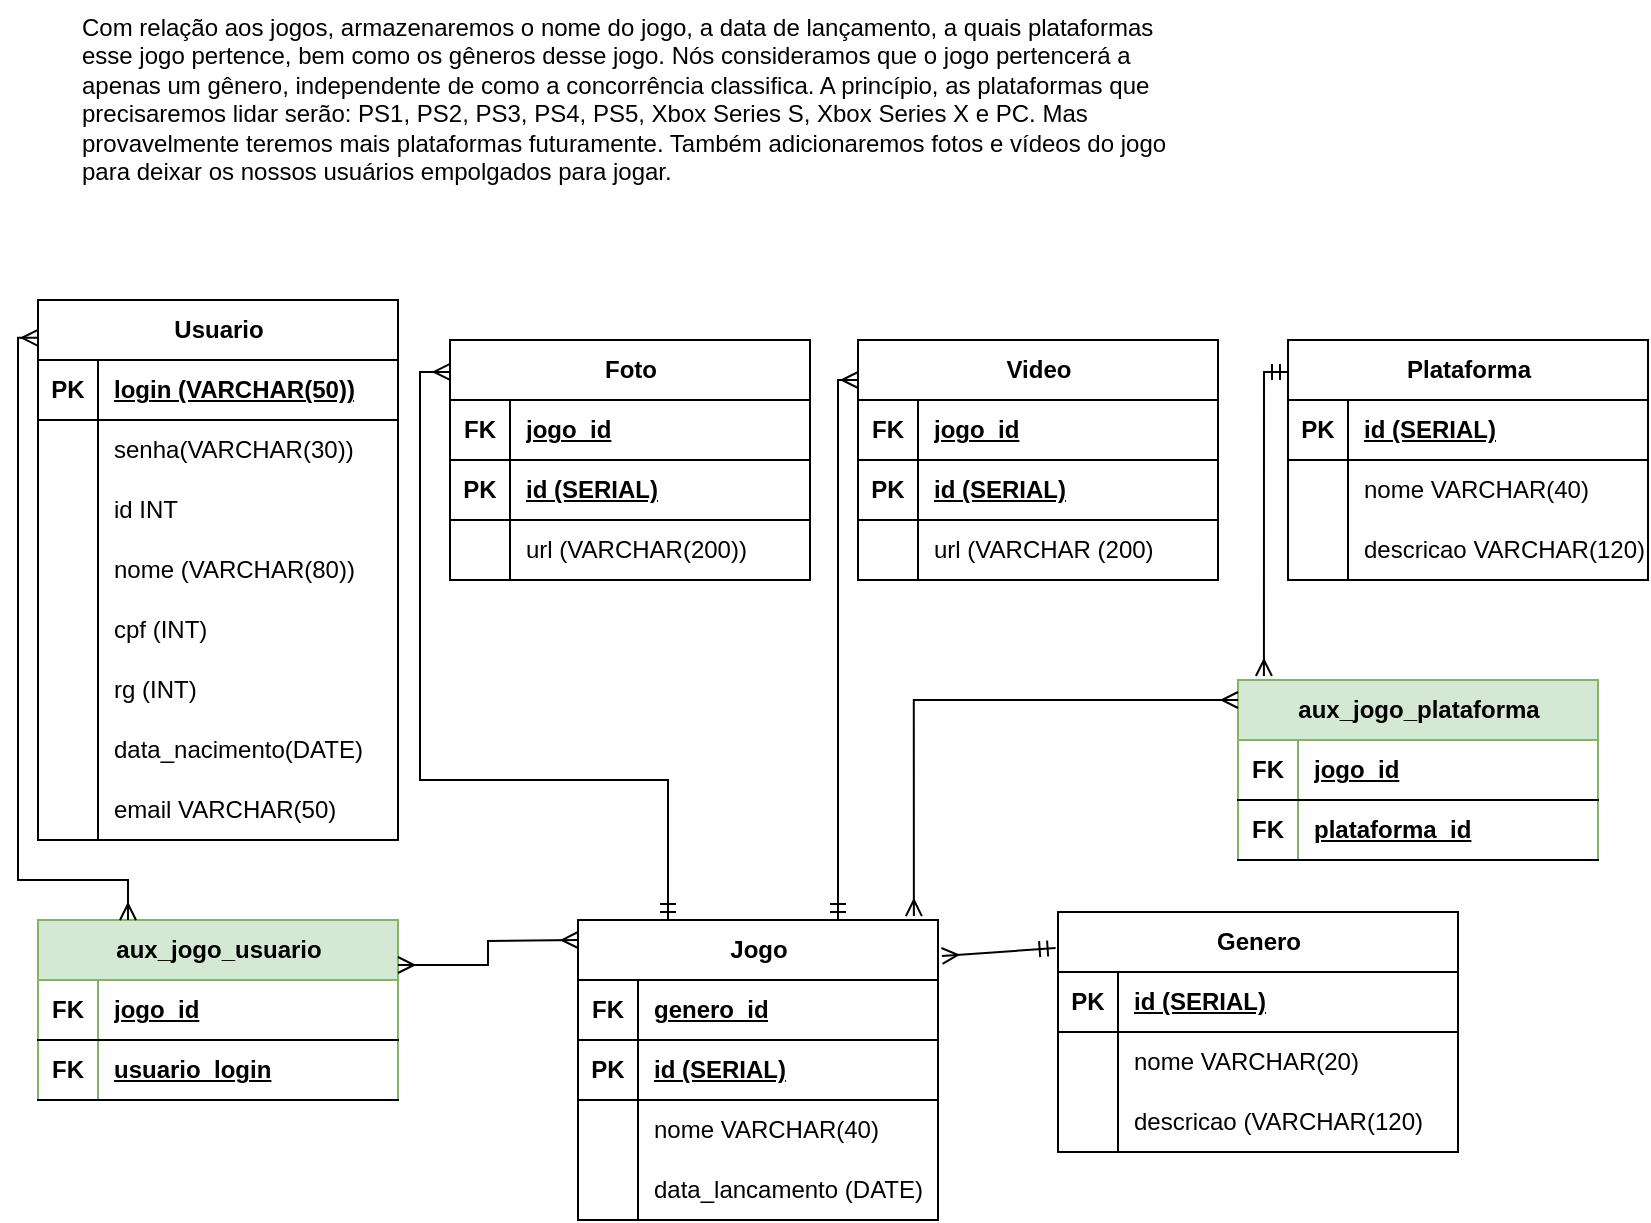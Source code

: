 <mxfile version="21.3.7" type="github">
  <diagram name="Página-1" id="5CUUD3opjcCO9jv2PS6_">
    <mxGraphModel dx="880" dy="492" grid="1" gridSize="10" guides="1" tooltips="1" connect="1" arrows="1" fold="1" page="1" pageScale="1" pageWidth="827" pageHeight="1169" math="0" shadow="0">
      <root>
        <mxCell id="0" />
        <mxCell id="1" parent="0" />
        <mxCell id="QTWqeJgQUA_3JUvdfC61-2" value="Usuario" style="shape=table;startSize=30;container=1;collapsible=1;childLayout=tableLayout;fixedRows=1;rowLines=0;fontStyle=1;align=center;resizeLast=1;html=1;strokeColor=default;fontFamily=Helvetica;fontSize=12;fontColor=default;fillColor=default;movable=1;resizable=1;rotatable=1;deletable=1;editable=1;locked=0;connectable=1;" vertex="1" parent="1">
          <mxGeometry x="20" y="150" width="180" height="270" as="geometry" />
        </mxCell>
        <mxCell id="QTWqeJgQUA_3JUvdfC61-3" value="" style="shape=tableRow;horizontal=0;startSize=0;swimlaneHead=0;swimlaneBody=0;fillColor=none;collapsible=0;dropTarget=0;points=[[0,0.5],[1,0.5]];portConstraint=eastwest;top=0;left=0;right=0;bottom=1;strokeColor=default;fontFamily=Helvetica;fontSize=12;fontColor=default;html=1;movable=1;resizable=1;rotatable=1;deletable=1;editable=1;locked=0;connectable=1;" vertex="1" parent="QTWqeJgQUA_3JUvdfC61-2">
          <mxGeometry y="30" width="180" height="30" as="geometry" />
        </mxCell>
        <mxCell id="QTWqeJgQUA_3JUvdfC61-4" value="PK" style="shape=partialRectangle;connectable=1;fillColor=none;top=0;left=0;bottom=0;right=0;fontStyle=1;overflow=hidden;whiteSpace=wrap;html=1;strokeColor=default;fontFamily=Helvetica;fontSize=12;fontColor=default;startSize=30;movable=1;resizable=1;rotatable=1;deletable=1;editable=1;locked=0;" vertex="1" parent="QTWqeJgQUA_3JUvdfC61-3">
          <mxGeometry width="30" height="30" as="geometry">
            <mxRectangle width="30" height="30" as="alternateBounds" />
          </mxGeometry>
        </mxCell>
        <mxCell id="QTWqeJgQUA_3JUvdfC61-5" value="login (VARCHAR(50))" style="shape=partialRectangle;connectable=1;fillColor=none;top=0;left=0;bottom=0;right=0;align=left;spacingLeft=6;fontStyle=5;overflow=hidden;whiteSpace=wrap;html=1;strokeColor=default;fontFamily=Helvetica;fontSize=12;fontColor=default;startSize=30;movable=1;resizable=1;rotatable=1;deletable=1;editable=1;locked=0;" vertex="1" parent="QTWqeJgQUA_3JUvdfC61-3">
          <mxGeometry x="30" width="150" height="30" as="geometry">
            <mxRectangle width="150" height="30" as="alternateBounds" />
          </mxGeometry>
        </mxCell>
        <mxCell id="QTWqeJgQUA_3JUvdfC61-6" value="" style="shape=tableRow;horizontal=0;startSize=0;swimlaneHead=0;swimlaneBody=0;fillColor=none;collapsible=0;dropTarget=0;points=[[0,0.5],[1,0.5]];portConstraint=eastwest;top=0;left=0;right=0;bottom=0;strokeColor=default;fontFamily=Helvetica;fontSize=12;fontColor=default;html=1;movable=1;resizable=1;rotatable=1;deletable=1;editable=1;locked=0;connectable=1;" vertex="1" parent="QTWqeJgQUA_3JUvdfC61-2">
          <mxGeometry y="60" width="180" height="30" as="geometry" />
        </mxCell>
        <mxCell id="QTWqeJgQUA_3JUvdfC61-7" value="" style="shape=partialRectangle;connectable=1;fillColor=none;top=0;left=0;bottom=0;right=0;editable=1;overflow=hidden;whiteSpace=wrap;html=1;strokeColor=default;fontFamily=Helvetica;fontSize=12;fontColor=default;startSize=30;movable=1;resizable=1;rotatable=1;deletable=1;locked=0;" vertex="1" parent="QTWqeJgQUA_3JUvdfC61-6">
          <mxGeometry width="30" height="30" as="geometry">
            <mxRectangle width="30" height="30" as="alternateBounds" />
          </mxGeometry>
        </mxCell>
        <mxCell id="QTWqeJgQUA_3JUvdfC61-8" value="senha(VARCHAR(30))" style="shape=partialRectangle;connectable=1;fillColor=none;top=0;left=0;bottom=0;right=0;align=left;spacingLeft=6;overflow=hidden;whiteSpace=wrap;html=1;strokeColor=default;fontFamily=Helvetica;fontSize=12;fontColor=default;startSize=30;movable=1;resizable=1;rotatable=1;deletable=1;editable=1;locked=0;" vertex="1" parent="QTWqeJgQUA_3JUvdfC61-6">
          <mxGeometry x="30" width="150" height="30" as="geometry">
            <mxRectangle width="150" height="30" as="alternateBounds" />
          </mxGeometry>
        </mxCell>
        <mxCell id="QTWqeJgQUA_3JUvdfC61-125" style="shape=tableRow;horizontal=0;startSize=0;swimlaneHead=0;swimlaneBody=0;fillColor=none;collapsible=0;dropTarget=0;points=[[0,0.5],[1,0.5]];portConstraint=eastwest;top=0;left=0;right=0;bottom=0;strokeColor=default;fontFamily=Helvetica;fontSize=12;fontColor=default;html=1;movable=1;resizable=1;rotatable=1;deletable=1;editable=1;locked=0;connectable=1;" vertex="1" parent="QTWqeJgQUA_3JUvdfC61-2">
          <mxGeometry y="90" width="180" height="30" as="geometry" />
        </mxCell>
        <mxCell id="QTWqeJgQUA_3JUvdfC61-126" style="shape=partialRectangle;connectable=1;fillColor=none;top=0;left=0;bottom=0;right=0;editable=1;overflow=hidden;whiteSpace=wrap;html=1;strokeColor=default;fontFamily=Helvetica;fontSize=12;fontColor=default;startSize=30;movable=1;resizable=1;rotatable=1;deletable=1;locked=0;" vertex="1" parent="QTWqeJgQUA_3JUvdfC61-125">
          <mxGeometry width="30" height="30" as="geometry">
            <mxRectangle width="30" height="30" as="alternateBounds" />
          </mxGeometry>
        </mxCell>
        <mxCell id="QTWqeJgQUA_3JUvdfC61-127" value="id INT" style="shape=partialRectangle;connectable=1;fillColor=none;top=0;left=0;bottom=0;right=0;align=left;spacingLeft=6;overflow=hidden;whiteSpace=wrap;html=1;strokeColor=default;fontFamily=Helvetica;fontSize=12;fontColor=default;startSize=30;movable=1;resizable=1;rotatable=1;deletable=1;editable=1;locked=0;" vertex="1" parent="QTWqeJgQUA_3JUvdfC61-125">
          <mxGeometry x="30" width="150" height="30" as="geometry">
            <mxRectangle width="150" height="30" as="alternateBounds" />
          </mxGeometry>
        </mxCell>
        <mxCell id="QTWqeJgQUA_3JUvdfC61-9" value="" style="shape=tableRow;horizontal=0;startSize=0;swimlaneHead=0;swimlaneBody=0;fillColor=none;collapsible=0;dropTarget=0;points=[[0,0.5],[1,0.5]];portConstraint=eastwest;top=0;left=0;right=0;bottom=0;strokeColor=default;fontFamily=Helvetica;fontSize=12;fontColor=default;html=1;movable=1;resizable=1;rotatable=1;deletable=1;editable=1;locked=0;connectable=1;" vertex="1" parent="QTWqeJgQUA_3JUvdfC61-2">
          <mxGeometry y="120" width="180" height="30" as="geometry" />
        </mxCell>
        <mxCell id="QTWqeJgQUA_3JUvdfC61-10" value="" style="shape=partialRectangle;connectable=1;fillColor=none;top=0;left=0;bottom=0;right=0;editable=1;overflow=hidden;whiteSpace=wrap;html=1;strokeColor=default;fontFamily=Helvetica;fontSize=12;fontColor=default;startSize=30;movable=1;resizable=1;rotatable=1;deletable=1;locked=0;" vertex="1" parent="QTWqeJgQUA_3JUvdfC61-9">
          <mxGeometry width="30" height="30" as="geometry">
            <mxRectangle width="30" height="30" as="alternateBounds" />
          </mxGeometry>
        </mxCell>
        <mxCell id="QTWqeJgQUA_3JUvdfC61-11" value="nome (VARCHAR(80))" style="shape=partialRectangle;connectable=1;fillColor=none;top=0;left=0;bottom=0;right=0;align=left;spacingLeft=6;overflow=hidden;whiteSpace=wrap;html=1;strokeColor=default;fontFamily=Helvetica;fontSize=12;fontColor=default;startSize=30;movable=1;resizable=1;rotatable=1;deletable=1;editable=1;locked=0;" vertex="1" parent="QTWqeJgQUA_3JUvdfC61-9">
          <mxGeometry x="30" width="150" height="30" as="geometry">
            <mxRectangle width="150" height="30" as="alternateBounds" />
          </mxGeometry>
        </mxCell>
        <mxCell id="QTWqeJgQUA_3JUvdfC61-12" value="" style="shape=tableRow;horizontal=0;startSize=0;swimlaneHead=0;swimlaneBody=0;fillColor=none;collapsible=0;dropTarget=0;points=[[0,0.5],[1,0.5]];portConstraint=eastwest;top=0;left=0;right=0;bottom=0;strokeColor=default;fontFamily=Helvetica;fontSize=12;fontColor=default;html=1;movable=1;resizable=1;rotatable=1;deletable=1;editable=1;locked=0;connectable=1;" vertex="1" parent="QTWqeJgQUA_3JUvdfC61-2">
          <mxGeometry y="150" width="180" height="30" as="geometry" />
        </mxCell>
        <mxCell id="QTWqeJgQUA_3JUvdfC61-13" value="" style="shape=partialRectangle;connectable=1;fillColor=none;top=0;left=0;bottom=0;right=0;editable=1;overflow=hidden;whiteSpace=wrap;html=1;strokeColor=default;fontFamily=Helvetica;fontSize=12;fontColor=default;startSize=30;movable=1;resizable=1;rotatable=1;deletable=1;locked=0;" vertex="1" parent="QTWqeJgQUA_3JUvdfC61-12">
          <mxGeometry width="30" height="30" as="geometry">
            <mxRectangle width="30" height="30" as="alternateBounds" />
          </mxGeometry>
        </mxCell>
        <mxCell id="QTWqeJgQUA_3JUvdfC61-14" value="cpf (INT)" style="shape=partialRectangle;connectable=1;fillColor=none;top=0;left=0;bottom=0;right=0;align=left;spacingLeft=6;overflow=hidden;whiteSpace=wrap;html=1;strokeColor=default;fontFamily=Helvetica;fontSize=12;fontColor=default;startSize=30;movable=1;resizable=1;rotatable=1;deletable=1;editable=1;locked=0;" vertex="1" parent="QTWqeJgQUA_3JUvdfC61-12">
          <mxGeometry x="30" width="150" height="30" as="geometry">
            <mxRectangle width="150" height="30" as="alternateBounds" />
          </mxGeometry>
        </mxCell>
        <mxCell id="QTWqeJgQUA_3JUvdfC61-15" style="shape=tableRow;horizontal=0;startSize=0;swimlaneHead=0;swimlaneBody=0;fillColor=none;collapsible=0;dropTarget=0;points=[[0,0.5],[1,0.5]];portConstraint=eastwest;top=0;left=0;right=0;bottom=0;strokeColor=default;fontFamily=Helvetica;fontSize=12;fontColor=default;html=1;movable=1;resizable=1;rotatable=1;deletable=1;editable=1;locked=0;connectable=1;" vertex="1" parent="QTWqeJgQUA_3JUvdfC61-2">
          <mxGeometry y="180" width="180" height="30" as="geometry" />
        </mxCell>
        <mxCell id="QTWqeJgQUA_3JUvdfC61-16" style="shape=partialRectangle;connectable=1;fillColor=none;top=0;left=0;bottom=0;right=0;editable=1;overflow=hidden;whiteSpace=wrap;html=1;strokeColor=default;fontFamily=Helvetica;fontSize=12;fontColor=default;startSize=30;movable=1;resizable=1;rotatable=1;deletable=1;locked=0;" vertex="1" parent="QTWqeJgQUA_3JUvdfC61-15">
          <mxGeometry width="30" height="30" as="geometry">
            <mxRectangle width="30" height="30" as="alternateBounds" />
          </mxGeometry>
        </mxCell>
        <mxCell id="QTWqeJgQUA_3JUvdfC61-17" value="rg (INT)" style="shape=partialRectangle;connectable=1;fillColor=none;top=0;left=0;bottom=0;right=0;align=left;spacingLeft=6;overflow=hidden;whiteSpace=wrap;html=1;strokeColor=default;fontFamily=Helvetica;fontSize=12;fontColor=default;startSize=30;movable=1;resizable=1;rotatable=1;deletable=1;editable=1;locked=0;" vertex="1" parent="QTWqeJgQUA_3JUvdfC61-15">
          <mxGeometry x="30" width="150" height="30" as="geometry">
            <mxRectangle width="150" height="30" as="alternateBounds" />
          </mxGeometry>
        </mxCell>
        <mxCell id="QTWqeJgQUA_3JUvdfC61-19" style="shape=tableRow;horizontal=0;startSize=0;swimlaneHead=0;swimlaneBody=0;fillColor=none;collapsible=0;dropTarget=0;points=[[0,0.5],[1,0.5]];portConstraint=eastwest;top=0;left=0;right=0;bottom=0;strokeColor=default;fontFamily=Helvetica;fontSize=12;fontColor=default;html=1;movable=1;resizable=1;rotatable=1;deletable=1;editable=1;locked=0;connectable=1;" vertex="1" parent="QTWqeJgQUA_3JUvdfC61-2">
          <mxGeometry y="210" width="180" height="30" as="geometry" />
        </mxCell>
        <mxCell id="QTWqeJgQUA_3JUvdfC61-20" style="shape=partialRectangle;connectable=1;fillColor=none;top=0;left=0;bottom=0;right=0;editable=1;overflow=hidden;whiteSpace=wrap;html=1;strokeColor=default;fontFamily=Helvetica;fontSize=12;fontColor=default;startSize=30;movable=1;resizable=1;rotatable=1;deletable=1;locked=0;" vertex="1" parent="QTWqeJgQUA_3JUvdfC61-19">
          <mxGeometry width="30" height="30" as="geometry">
            <mxRectangle width="30" height="30" as="alternateBounds" />
          </mxGeometry>
        </mxCell>
        <mxCell id="QTWqeJgQUA_3JUvdfC61-21" value="data_nacimento(DATE)" style="shape=partialRectangle;connectable=1;fillColor=none;top=0;left=0;bottom=0;right=0;align=left;spacingLeft=6;overflow=hidden;whiteSpace=wrap;html=1;strokeColor=default;fontFamily=Helvetica;fontSize=12;fontColor=default;startSize=30;movable=1;resizable=1;rotatable=1;deletable=1;editable=1;locked=0;" vertex="1" parent="QTWqeJgQUA_3JUvdfC61-19">
          <mxGeometry x="30" width="150" height="30" as="geometry">
            <mxRectangle width="150" height="30" as="alternateBounds" />
          </mxGeometry>
        </mxCell>
        <mxCell id="QTWqeJgQUA_3JUvdfC61-128" style="shape=tableRow;horizontal=0;startSize=0;swimlaneHead=0;swimlaneBody=0;fillColor=none;collapsible=0;dropTarget=0;points=[[0,0.5],[1,0.5]];portConstraint=eastwest;top=0;left=0;right=0;bottom=0;strokeColor=default;fontFamily=Helvetica;fontSize=12;fontColor=default;html=1;movable=1;resizable=1;rotatable=1;deletable=1;editable=1;locked=0;connectable=1;" vertex="1" parent="QTWqeJgQUA_3JUvdfC61-2">
          <mxGeometry y="240" width="180" height="30" as="geometry" />
        </mxCell>
        <mxCell id="QTWqeJgQUA_3JUvdfC61-129" style="shape=partialRectangle;connectable=1;fillColor=none;top=0;left=0;bottom=0;right=0;editable=1;overflow=hidden;whiteSpace=wrap;html=1;strokeColor=default;fontFamily=Helvetica;fontSize=12;fontColor=default;startSize=30;movable=1;resizable=1;rotatable=1;deletable=1;locked=0;" vertex="1" parent="QTWqeJgQUA_3JUvdfC61-128">
          <mxGeometry width="30" height="30" as="geometry">
            <mxRectangle width="30" height="30" as="alternateBounds" />
          </mxGeometry>
        </mxCell>
        <mxCell id="QTWqeJgQUA_3JUvdfC61-130" value="email VARCHAR(50)" style="shape=partialRectangle;connectable=1;fillColor=none;top=0;left=0;bottom=0;right=0;align=left;spacingLeft=6;overflow=hidden;whiteSpace=wrap;html=1;strokeColor=default;fontFamily=Helvetica;fontSize=12;fontColor=default;startSize=30;movable=1;resizable=1;rotatable=1;deletable=1;editable=1;locked=0;" vertex="1" parent="QTWqeJgQUA_3JUvdfC61-128">
          <mxGeometry x="30" width="150" height="30" as="geometry">
            <mxRectangle width="150" height="30" as="alternateBounds" />
          </mxGeometry>
        </mxCell>
        <mxCell id="QTWqeJgQUA_3JUvdfC61-22" value="Com relação aos jogos, armazenaremos o nome do jogo, a data de lançamento, a quais plataformas esse jogo pertence, bem como os gêneros desse jogo. Nós consideramos que o jogo pertencerá a apenas um gênero, independente de como a concorrência classifica.&amp;#xa;&amp;#xa;A princípio, as plataformas que precisaremos lidar serão: PS1, PS2, PS3, PS4, PS5, Xbox Series S, Xbox Series X e PC. Mas provavelmente teremos mais plataformas futuramente.&amp;#xa;&amp;#xa;Também adicionaremos fotos e vídeos do jogo para deixar os nossos usuários empolgados para jogar." style="text;whiteSpace=wrap;html=1;" vertex="1" parent="1">
          <mxGeometry x="40" width="560" height="110" as="geometry" />
        </mxCell>
        <mxCell id="QTWqeJgQUA_3JUvdfC61-23" value="Jogo" style="shape=table;startSize=30;container=1;collapsible=1;childLayout=tableLayout;fixedRows=1;rowLines=0;fontStyle=1;align=center;resizeLast=1;html=1;strokeColor=default;fontFamily=Helvetica;fontSize=12;fontColor=default;fillColor=default;" vertex="1" parent="1">
          <mxGeometry x="290" y="460" width="180" height="150" as="geometry" />
        </mxCell>
        <mxCell id="QTWqeJgQUA_3JUvdfC61-101" style="shape=tableRow;horizontal=0;startSize=0;swimlaneHead=0;swimlaneBody=0;fillColor=none;collapsible=0;dropTarget=0;points=[[0,0.5],[1,0.5]];portConstraint=eastwest;top=0;left=0;right=0;bottom=1;strokeColor=default;fontFamily=Helvetica;fontSize=12;fontColor=default;html=1;" vertex="1" parent="QTWqeJgQUA_3JUvdfC61-23">
          <mxGeometry y="30" width="180" height="30" as="geometry" />
        </mxCell>
        <mxCell id="QTWqeJgQUA_3JUvdfC61-102" value="FK" style="shape=partialRectangle;connectable=0;fillColor=none;top=0;left=0;bottom=0;right=0;fontStyle=1;overflow=hidden;whiteSpace=wrap;html=1;strokeColor=default;fontFamily=Helvetica;fontSize=12;fontColor=default;startSize=30;" vertex="1" parent="QTWqeJgQUA_3JUvdfC61-101">
          <mxGeometry width="30" height="30" as="geometry">
            <mxRectangle width="30" height="30" as="alternateBounds" />
          </mxGeometry>
        </mxCell>
        <mxCell id="QTWqeJgQUA_3JUvdfC61-103" value="genero_id" style="shape=partialRectangle;connectable=0;fillColor=none;top=0;left=0;bottom=0;right=0;align=left;spacingLeft=6;fontStyle=5;overflow=hidden;whiteSpace=wrap;html=1;strokeColor=default;fontFamily=Helvetica;fontSize=12;fontColor=default;startSize=30;" vertex="1" parent="QTWqeJgQUA_3JUvdfC61-101">
          <mxGeometry x="30" width="150" height="30" as="geometry">
            <mxRectangle width="150" height="30" as="alternateBounds" />
          </mxGeometry>
        </mxCell>
        <mxCell id="QTWqeJgQUA_3JUvdfC61-24" value="" style="shape=tableRow;horizontal=0;startSize=0;swimlaneHead=0;swimlaneBody=0;fillColor=none;collapsible=0;dropTarget=0;points=[[0,0.5],[1,0.5]];portConstraint=eastwest;top=0;left=0;right=0;bottom=1;strokeColor=default;fontFamily=Helvetica;fontSize=12;fontColor=default;html=1;" vertex="1" parent="QTWqeJgQUA_3JUvdfC61-23">
          <mxGeometry y="60" width="180" height="30" as="geometry" />
        </mxCell>
        <mxCell id="QTWqeJgQUA_3JUvdfC61-25" value="PK" style="shape=partialRectangle;connectable=0;fillColor=none;top=0;left=0;bottom=0;right=0;fontStyle=1;overflow=hidden;whiteSpace=wrap;html=1;strokeColor=default;fontFamily=Helvetica;fontSize=12;fontColor=default;startSize=30;" vertex="1" parent="QTWqeJgQUA_3JUvdfC61-24">
          <mxGeometry width="30" height="30" as="geometry">
            <mxRectangle width="30" height="30" as="alternateBounds" />
          </mxGeometry>
        </mxCell>
        <mxCell id="QTWqeJgQUA_3JUvdfC61-26" value="id (SERIAL)" style="shape=partialRectangle;connectable=0;fillColor=none;top=0;left=0;bottom=0;right=0;align=left;spacingLeft=6;fontStyle=5;overflow=hidden;whiteSpace=wrap;html=1;strokeColor=default;fontFamily=Helvetica;fontSize=12;fontColor=default;startSize=30;" vertex="1" parent="QTWqeJgQUA_3JUvdfC61-24">
          <mxGeometry x="30" width="150" height="30" as="geometry">
            <mxRectangle width="150" height="30" as="alternateBounds" />
          </mxGeometry>
        </mxCell>
        <mxCell id="QTWqeJgQUA_3JUvdfC61-27" value="" style="shape=tableRow;horizontal=0;startSize=0;swimlaneHead=0;swimlaneBody=0;fillColor=none;collapsible=0;dropTarget=0;points=[[0,0.5],[1,0.5]];portConstraint=eastwest;top=0;left=0;right=0;bottom=0;strokeColor=default;fontFamily=Helvetica;fontSize=12;fontColor=default;html=1;" vertex="1" parent="QTWqeJgQUA_3JUvdfC61-23">
          <mxGeometry y="90" width="180" height="30" as="geometry" />
        </mxCell>
        <mxCell id="QTWqeJgQUA_3JUvdfC61-28" value="" style="shape=partialRectangle;connectable=0;fillColor=none;top=0;left=0;bottom=0;right=0;editable=1;overflow=hidden;whiteSpace=wrap;html=1;strokeColor=default;fontFamily=Helvetica;fontSize=12;fontColor=default;startSize=30;" vertex="1" parent="QTWqeJgQUA_3JUvdfC61-27">
          <mxGeometry width="30" height="30" as="geometry">
            <mxRectangle width="30" height="30" as="alternateBounds" />
          </mxGeometry>
        </mxCell>
        <mxCell id="QTWqeJgQUA_3JUvdfC61-29" value="nome VARCHAR(40)" style="shape=partialRectangle;connectable=0;fillColor=none;top=0;left=0;bottom=0;right=0;align=left;spacingLeft=6;overflow=hidden;whiteSpace=wrap;html=1;strokeColor=default;fontFamily=Helvetica;fontSize=12;fontColor=default;startSize=30;" vertex="1" parent="QTWqeJgQUA_3JUvdfC61-27">
          <mxGeometry x="30" width="150" height="30" as="geometry">
            <mxRectangle width="150" height="30" as="alternateBounds" />
          </mxGeometry>
        </mxCell>
        <mxCell id="QTWqeJgQUA_3JUvdfC61-30" value="" style="shape=tableRow;horizontal=0;startSize=0;swimlaneHead=0;swimlaneBody=0;fillColor=none;collapsible=0;dropTarget=0;points=[[0,0.5],[1,0.5]];portConstraint=eastwest;top=0;left=0;right=0;bottom=0;strokeColor=default;fontFamily=Helvetica;fontSize=12;fontColor=default;html=1;" vertex="1" parent="QTWqeJgQUA_3JUvdfC61-23">
          <mxGeometry y="120" width="180" height="30" as="geometry" />
        </mxCell>
        <mxCell id="QTWqeJgQUA_3JUvdfC61-31" value="" style="shape=partialRectangle;connectable=0;fillColor=none;top=0;left=0;bottom=0;right=0;editable=1;overflow=hidden;whiteSpace=wrap;html=1;strokeColor=default;fontFamily=Helvetica;fontSize=12;fontColor=default;startSize=30;" vertex="1" parent="QTWqeJgQUA_3JUvdfC61-30">
          <mxGeometry width="30" height="30" as="geometry">
            <mxRectangle width="30" height="30" as="alternateBounds" />
          </mxGeometry>
        </mxCell>
        <mxCell id="QTWqeJgQUA_3JUvdfC61-32" value="data_lancamento (DATE)" style="shape=partialRectangle;connectable=0;fillColor=none;top=0;left=0;bottom=0;right=0;align=left;spacingLeft=6;overflow=hidden;whiteSpace=wrap;html=1;strokeColor=default;fontFamily=Helvetica;fontSize=12;fontColor=default;startSize=30;" vertex="1" parent="QTWqeJgQUA_3JUvdfC61-30">
          <mxGeometry x="30" width="150" height="30" as="geometry">
            <mxRectangle width="150" height="30" as="alternateBounds" />
          </mxGeometry>
        </mxCell>
        <mxCell id="QTWqeJgQUA_3JUvdfC61-40" value="Plataforma" style="shape=table;startSize=30;container=1;collapsible=1;childLayout=tableLayout;fixedRows=1;rowLines=0;fontStyle=1;align=center;resizeLast=1;html=1;strokeColor=default;fontFamily=Helvetica;fontSize=12;fontColor=default;fillColor=default;" vertex="1" parent="1">
          <mxGeometry x="645" y="170" width="180" height="120" as="geometry" />
        </mxCell>
        <mxCell id="QTWqeJgQUA_3JUvdfC61-41" value="" style="shape=tableRow;horizontal=0;startSize=0;swimlaneHead=0;swimlaneBody=0;fillColor=none;collapsible=0;dropTarget=0;points=[[0,0.5],[1,0.5]];portConstraint=eastwest;top=0;left=0;right=0;bottom=1;strokeColor=default;fontFamily=Helvetica;fontSize=12;fontColor=default;html=1;" vertex="1" parent="QTWqeJgQUA_3JUvdfC61-40">
          <mxGeometry y="30" width="180" height="30" as="geometry" />
        </mxCell>
        <mxCell id="QTWqeJgQUA_3JUvdfC61-42" value="PK" style="shape=partialRectangle;connectable=0;fillColor=none;top=0;left=0;bottom=0;right=0;fontStyle=1;overflow=hidden;whiteSpace=wrap;html=1;strokeColor=default;fontFamily=Helvetica;fontSize=12;fontColor=default;startSize=30;" vertex="1" parent="QTWqeJgQUA_3JUvdfC61-41">
          <mxGeometry width="30" height="30" as="geometry">
            <mxRectangle width="30" height="30" as="alternateBounds" />
          </mxGeometry>
        </mxCell>
        <mxCell id="QTWqeJgQUA_3JUvdfC61-43" value="id (SERIAL)" style="shape=partialRectangle;connectable=0;fillColor=none;top=0;left=0;bottom=0;right=0;align=left;spacingLeft=6;fontStyle=5;overflow=hidden;whiteSpace=wrap;html=1;strokeColor=default;fontFamily=Helvetica;fontSize=12;fontColor=default;startSize=30;" vertex="1" parent="QTWqeJgQUA_3JUvdfC61-41">
          <mxGeometry x="30" width="150" height="30" as="geometry">
            <mxRectangle width="150" height="30" as="alternateBounds" />
          </mxGeometry>
        </mxCell>
        <mxCell id="QTWqeJgQUA_3JUvdfC61-44" value="" style="shape=tableRow;horizontal=0;startSize=0;swimlaneHead=0;swimlaneBody=0;fillColor=none;collapsible=0;dropTarget=0;points=[[0,0.5],[1,0.5]];portConstraint=eastwest;top=0;left=0;right=0;bottom=0;strokeColor=default;fontFamily=Helvetica;fontSize=12;fontColor=default;html=1;" vertex="1" parent="QTWqeJgQUA_3JUvdfC61-40">
          <mxGeometry y="60" width="180" height="30" as="geometry" />
        </mxCell>
        <mxCell id="QTWqeJgQUA_3JUvdfC61-45" value="" style="shape=partialRectangle;connectable=0;fillColor=none;top=0;left=0;bottom=0;right=0;editable=1;overflow=hidden;whiteSpace=wrap;html=1;strokeColor=default;fontFamily=Helvetica;fontSize=12;fontColor=default;startSize=30;" vertex="1" parent="QTWqeJgQUA_3JUvdfC61-44">
          <mxGeometry width="30" height="30" as="geometry">
            <mxRectangle width="30" height="30" as="alternateBounds" />
          </mxGeometry>
        </mxCell>
        <mxCell id="QTWqeJgQUA_3JUvdfC61-46" value="nome VARCHAR(40)" style="shape=partialRectangle;connectable=0;fillColor=none;top=0;left=0;bottom=0;right=0;align=left;spacingLeft=6;overflow=hidden;whiteSpace=wrap;html=1;strokeColor=default;fontFamily=Helvetica;fontSize=12;fontColor=default;startSize=30;" vertex="1" parent="QTWqeJgQUA_3JUvdfC61-44">
          <mxGeometry x="30" width="150" height="30" as="geometry">
            <mxRectangle width="150" height="30" as="alternateBounds" />
          </mxGeometry>
        </mxCell>
        <mxCell id="QTWqeJgQUA_3JUvdfC61-47" value="" style="shape=tableRow;horizontal=0;startSize=0;swimlaneHead=0;swimlaneBody=0;fillColor=none;collapsible=0;dropTarget=0;points=[[0,0.5],[1,0.5]];portConstraint=eastwest;top=0;left=0;right=0;bottom=0;strokeColor=default;fontFamily=Helvetica;fontSize=12;fontColor=default;html=1;" vertex="1" parent="QTWqeJgQUA_3JUvdfC61-40">
          <mxGeometry y="90" width="180" height="30" as="geometry" />
        </mxCell>
        <mxCell id="QTWqeJgQUA_3JUvdfC61-48" value="" style="shape=partialRectangle;connectable=0;fillColor=none;top=0;left=0;bottom=0;right=0;editable=1;overflow=hidden;whiteSpace=wrap;html=1;strokeColor=default;fontFamily=Helvetica;fontSize=12;fontColor=default;startSize=30;" vertex="1" parent="QTWqeJgQUA_3JUvdfC61-47">
          <mxGeometry width="30" height="30" as="geometry">
            <mxRectangle width="30" height="30" as="alternateBounds" />
          </mxGeometry>
        </mxCell>
        <mxCell id="QTWqeJgQUA_3JUvdfC61-49" value="descricao VARCHAR(120)" style="shape=partialRectangle;connectable=0;fillColor=none;top=0;left=0;bottom=0;right=0;align=left;spacingLeft=6;overflow=hidden;whiteSpace=wrap;html=1;strokeColor=default;fontFamily=Helvetica;fontSize=12;fontColor=default;startSize=30;" vertex="1" parent="QTWqeJgQUA_3JUvdfC61-47">
          <mxGeometry x="30" width="150" height="30" as="geometry">
            <mxRectangle width="150" height="30" as="alternateBounds" />
          </mxGeometry>
        </mxCell>
        <mxCell id="QTWqeJgQUA_3JUvdfC61-57" value="Genero" style="shape=table;startSize=30;container=1;collapsible=1;childLayout=tableLayout;fixedRows=1;rowLines=0;fontStyle=1;align=center;resizeLast=1;html=1;strokeColor=default;fontFamily=Helvetica;fontSize=12;fontColor=default;fillColor=default;" vertex="1" parent="1">
          <mxGeometry x="530" y="456" width="200" height="120" as="geometry" />
        </mxCell>
        <mxCell id="QTWqeJgQUA_3JUvdfC61-58" value="" style="shape=tableRow;horizontal=0;startSize=0;swimlaneHead=0;swimlaneBody=0;fillColor=none;collapsible=0;dropTarget=0;points=[[0,0.5],[1,0.5]];portConstraint=eastwest;top=0;left=0;right=0;bottom=1;strokeColor=default;fontFamily=Helvetica;fontSize=12;fontColor=default;html=1;" vertex="1" parent="QTWqeJgQUA_3JUvdfC61-57">
          <mxGeometry y="30" width="200" height="30" as="geometry" />
        </mxCell>
        <mxCell id="QTWqeJgQUA_3JUvdfC61-59" value="PK" style="shape=partialRectangle;connectable=0;fillColor=none;top=0;left=0;bottom=0;right=0;fontStyle=1;overflow=hidden;whiteSpace=wrap;html=1;strokeColor=default;fontFamily=Helvetica;fontSize=12;fontColor=default;startSize=30;" vertex="1" parent="QTWqeJgQUA_3JUvdfC61-58">
          <mxGeometry width="30" height="30" as="geometry">
            <mxRectangle width="30" height="30" as="alternateBounds" />
          </mxGeometry>
        </mxCell>
        <mxCell id="QTWqeJgQUA_3JUvdfC61-60" value="id (SERIAL)" style="shape=partialRectangle;connectable=0;fillColor=none;top=0;left=0;bottom=0;right=0;align=left;spacingLeft=6;fontStyle=5;overflow=hidden;whiteSpace=wrap;html=1;strokeColor=default;fontFamily=Helvetica;fontSize=12;fontColor=default;startSize=30;" vertex="1" parent="QTWqeJgQUA_3JUvdfC61-58">
          <mxGeometry x="30" width="170" height="30" as="geometry">
            <mxRectangle width="170" height="30" as="alternateBounds" />
          </mxGeometry>
        </mxCell>
        <mxCell id="QTWqeJgQUA_3JUvdfC61-61" value="" style="shape=tableRow;horizontal=0;startSize=0;swimlaneHead=0;swimlaneBody=0;fillColor=none;collapsible=0;dropTarget=0;points=[[0,0.5],[1,0.5]];portConstraint=eastwest;top=0;left=0;right=0;bottom=0;strokeColor=default;fontFamily=Helvetica;fontSize=12;fontColor=default;html=1;" vertex="1" parent="QTWqeJgQUA_3JUvdfC61-57">
          <mxGeometry y="60" width="200" height="30" as="geometry" />
        </mxCell>
        <mxCell id="QTWqeJgQUA_3JUvdfC61-62" value="" style="shape=partialRectangle;connectable=0;fillColor=none;top=0;left=0;bottom=0;right=0;editable=1;overflow=hidden;whiteSpace=wrap;html=1;strokeColor=default;fontFamily=Helvetica;fontSize=12;fontColor=default;startSize=30;" vertex="1" parent="QTWqeJgQUA_3JUvdfC61-61">
          <mxGeometry width="30" height="30" as="geometry">
            <mxRectangle width="30" height="30" as="alternateBounds" />
          </mxGeometry>
        </mxCell>
        <mxCell id="QTWqeJgQUA_3JUvdfC61-63" value="nome VARCHAR(20)" style="shape=partialRectangle;connectable=0;fillColor=none;top=0;left=0;bottom=0;right=0;align=left;spacingLeft=6;overflow=hidden;whiteSpace=wrap;html=1;strokeColor=default;fontFamily=Helvetica;fontSize=12;fontColor=default;startSize=30;" vertex="1" parent="QTWqeJgQUA_3JUvdfC61-61">
          <mxGeometry x="30" width="170" height="30" as="geometry">
            <mxRectangle width="170" height="30" as="alternateBounds" />
          </mxGeometry>
        </mxCell>
        <mxCell id="QTWqeJgQUA_3JUvdfC61-64" value="" style="shape=tableRow;horizontal=0;startSize=0;swimlaneHead=0;swimlaneBody=0;fillColor=none;collapsible=0;dropTarget=0;points=[[0,0.5],[1,0.5]];portConstraint=eastwest;top=0;left=0;right=0;bottom=0;strokeColor=default;fontFamily=Helvetica;fontSize=12;fontColor=default;html=1;" vertex="1" parent="QTWqeJgQUA_3JUvdfC61-57">
          <mxGeometry y="90" width="200" height="30" as="geometry" />
        </mxCell>
        <mxCell id="QTWqeJgQUA_3JUvdfC61-65" value="" style="shape=partialRectangle;connectable=0;fillColor=none;top=0;left=0;bottom=0;right=0;editable=1;overflow=hidden;whiteSpace=wrap;html=1;strokeColor=default;fontFamily=Helvetica;fontSize=12;fontColor=default;startSize=30;" vertex="1" parent="QTWqeJgQUA_3JUvdfC61-64">
          <mxGeometry width="30" height="30" as="geometry">
            <mxRectangle width="30" height="30" as="alternateBounds" />
          </mxGeometry>
        </mxCell>
        <mxCell id="QTWqeJgQUA_3JUvdfC61-66" value="descricao (VARCHAR(120)" style="shape=partialRectangle;connectable=0;fillColor=none;top=0;left=0;bottom=0;right=0;align=left;spacingLeft=6;overflow=hidden;whiteSpace=wrap;html=1;strokeColor=default;fontFamily=Helvetica;fontSize=12;fontColor=default;startSize=30;" vertex="1" parent="QTWqeJgQUA_3JUvdfC61-64">
          <mxGeometry x="30" width="170" height="30" as="geometry">
            <mxRectangle width="170" height="30" as="alternateBounds" />
          </mxGeometry>
        </mxCell>
        <mxCell id="QTWqeJgQUA_3JUvdfC61-74" value="Foto" style="shape=table;startSize=30;container=1;collapsible=1;childLayout=tableLayout;fixedRows=1;rowLines=0;fontStyle=1;align=center;resizeLast=1;html=1;strokeColor=default;fontFamily=Helvetica;fontSize=12;fontColor=default;fillColor=default;" vertex="1" parent="1">
          <mxGeometry x="226" y="170" width="180" height="120" as="geometry" />
        </mxCell>
        <mxCell id="QTWqeJgQUA_3JUvdfC61-131" style="shape=tableRow;horizontal=0;startSize=0;swimlaneHead=0;swimlaneBody=0;fillColor=none;collapsible=0;dropTarget=0;points=[[0,0.5],[1,0.5]];portConstraint=eastwest;top=0;left=0;right=0;bottom=1;strokeColor=default;fontFamily=Helvetica;fontSize=12;fontColor=default;html=1;" vertex="1" parent="QTWqeJgQUA_3JUvdfC61-74">
          <mxGeometry y="30" width="180" height="30" as="geometry" />
        </mxCell>
        <mxCell id="QTWqeJgQUA_3JUvdfC61-132" value="FK" style="shape=partialRectangle;connectable=0;fillColor=none;top=0;left=0;bottom=0;right=0;fontStyle=1;overflow=hidden;whiteSpace=wrap;html=1;strokeColor=default;fontFamily=Helvetica;fontSize=12;fontColor=default;startSize=30;" vertex="1" parent="QTWqeJgQUA_3JUvdfC61-131">
          <mxGeometry width="30" height="30" as="geometry">
            <mxRectangle width="30" height="30" as="alternateBounds" />
          </mxGeometry>
        </mxCell>
        <mxCell id="QTWqeJgQUA_3JUvdfC61-133" value="jogo_id" style="shape=partialRectangle;connectable=0;fillColor=none;top=0;left=0;bottom=0;right=0;align=left;spacingLeft=6;fontStyle=5;overflow=hidden;whiteSpace=wrap;html=1;strokeColor=default;fontFamily=Helvetica;fontSize=12;fontColor=default;startSize=30;" vertex="1" parent="QTWqeJgQUA_3JUvdfC61-131">
          <mxGeometry x="30" width="150" height="30" as="geometry">
            <mxRectangle width="150" height="30" as="alternateBounds" />
          </mxGeometry>
        </mxCell>
        <mxCell id="QTWqeJgQUA_3JUvdfC61-75" value="" style="shape=tableRow;horizontal=0;startSize=0;swimlaneHead=0;swimlaneBody=0;fillColor=none;collapsible=0;dropTarget=0;points=[[0,0.5],[1,0.5]];portConstraint=eastwest;top=0;left=0;right=0;bottom=1;strokeColor=default;fontFamily=Helvetica;fontSize=12;fontColor=default;html=1;" vertex="1" parent="QTWqeJgQUA_3JUvdfC61-74">
          <mxGeometry y="60" width="180" height="30" as="geometry" />
        </mxCell>
        <mxCell id="QTWqeJgQUA_3JUvdfC61-76" value="PK" style="shape=partialRectangle;connectable=0;fillColor=none;top=0;left=0;bottom=0;right=0;fontStyle=1;overflow=hidden;whiteSpace=wrap;html=1;strokeColor=default;fontFamily=Helvetica;fontSize=12;fontColor=default;startSize=30;" vertex="1" parent="QTWqeJgQUA_3JUvdfC61-75">
          <mxGeometry width="30" height="30" as="geometry">
            <mxRectangle width="30" height="30" as="alternateBounds" />
          </mxGeometry>
        </mxCell>
        <mxCell id="QTWqeJgQUA_3JUvdfC61-77" value="id (SERIAL)" style="shape=partialRectangle;connectable=0;fillColor=none;top=0;left=0;bottom=0;right=0;align=left;spacingLeft=6;fontStyle=5;overflow=hidden;whiteSpace=wrap;html=1;strokeColor=default;fontFamily=Helvetica;fontSize=12;fontColor=default;startSize=30;" vertex="1" parent="QTWqeJgQUA_3JUvdfC61-75">
          <mxGeometry x="30" width="150" height="30" as="geometry">
            <mxRectangle width="150" height="30" as="alternateBounds" />
          </mxGeometry>
        </mxCell>
        <mxCell id="QTWqeJgQUA_3JUvdfC61-78" value="" style="shape=tableRow;horizontal=0;startSize=0;swimlaneHead=0;swimlaneBody=0;fillColor=none;collapsible=0;dropTarget=0;points=[[0,0.5],[1,0.5]];portConstraint=eastwest;top=0;left=0;right=0;bottom=0;strokeColor=default;fontFamily=Helvetica;fontSize=12;fontColor=default;html=1;" vertex="1" parent="QTWqeJgQUA_3JUvdfC61-74">
          <mxGeometry y="90" width="180" height="30" as="geometry" />
        </mxCell>
        <mxCell id="QTWqeJgQUA_3JUvdfC61-79" value="" style="shape=partialRectangle;connectable=0;fillColor=none;top=0;left=0;bottom=0;right=0;editable=1;overflow=hidden;whiteSpace=wrap;html=1;strokeColor=default;fontFamily=Helvetica;fontSize=12;fontColor=default;startSize=30;" vertex="1" parent="QTWqeJgQUA_3JUvdfC61-78">
          <mxGeometry width="30" height="30" as="geometry">
            <mxRectangle width="30" height="30" as="alternateBounds" />
          </mxGeometry>
        </mxCell>
        <mxCell id="QTWqeJgQUA_3JUvdfC61-80" value="url (VARCHAR(200))" style="shape=partialRectangle;connectable=0;fillColor=none;top=0;left=0;bottom=0;right=0;align=left;spacingLeft=6;overflow=hidden;whiteSpace=wrap;html=1;strokeColor=default;fontFamily=Helvetica;fontSize=12;fontColor=default;startSize=30;" vertex="1" parent="QTWqeJgQUA_3JUvdfC61-78">
          <mxGeometry x="30" width="150" height="30" as="geometry">
            <mxRectangle width="150" height="30" as="alternateBounds" />
          </mxGeometry>
        </mxCell>
        <mxCell id="QTWqeJgQUA_3JUvdfC61-91" value="Video" style="shape=table;startSize=30;container=1;collapsible=1;childLayout=tableLayout;fixedRows=1;rowLines=0;fontStyle=1;align=center;resizeLast=1;html=1;strokeColor=default;fontFamily=Helvetica;fontSize=12;fontColor=default;fillColor=default;" vertex="1" parent="1">
          <mxGeometry x="430" y="170" width="180" height="120" as="geometry" />
        </mxCell>
        <mxCell id="QTWqeJgQUA_3JUvdfC61-134" style="shape=tableRow;horizontal=0;startSize=0;swimlaneHead=0;swimlaneBody=0;fillColor=none;collapsible=0;dropTarget=0;points=[[0,0.5],[1,0.5]];portConstraint=eastwest;top=0;left=0;right=0;bottom=1;strokeColor=default;fontFamily=Helvetica;fontSize=12;fontColor=default;html=1;" vertex="1" parent="QTWqeJgQUA_3JUvdfC61-91">
          <mxGeometry y="30" width="180" height="30" as="geometry" />
        </mxCell>
        <mxCell id="QTWqeJgQUA_3JUvdfC61-135" value="FK" style="shape=partialRectangle;connectable=0;fillColor=none;top=0;left=0;bottom=0;right=0;fontStyle=1;overflow=hidden;whiteSpace=wrap;html=1;strokeColor=default;fontFamily=Helvetica;fontSize=12;fontColor=default;startSize=30;" vertex="1" parent="QTWqeJgQUA_3JUvdfC61-134">
          <mxGeometry width="30" height="30" as="geometry">
            <mxRectangle width="30" height="30" as="alternateBounds" />
          </mxGeometry>
        </mxCell>
        <mxCell id="QTWqeJgQUA_3JUvdfC61-136" value="jogo_id" style="shape=partialRectangle;connectable=0;fillColor=none;top=0;left=0;bottom=0;right=0;align=left;spacingLeft=6;fontStyle=5;overflow=hidden;whiteSpace=wrap;html=1;strokeColor=default;fontFamily=Helvetica;fontSize=12;fontColor=default;startSize=30;" vertex="1" parent="QTWqeJgQUA_3JUvdfC61-134">
          <mxGeometry x="30" width="150" height="30" as="geometry">
            <mxRectangle width="150" height="30" as="alternateBounds" />
          </mxGeometry>
        </mxCell>
        <mxCell id="QTWqeJgQUA_3JUvdfC61-92" value="" style="shape=tableRow;horizontal=0;startSize=0;swimlaneHead=0;swimlaneBody=0;fillColor=none;collapsible=0;dropTarget=0;points=[[0,0.5],[1,0.5]];portConstraint=eastwest;top=0;left=0;right=0;bottom=1;strokeColor=default;fontFamily=Helvetica;fontSize=12;fontColor=default;html=1;" vertex="1" parent="QTWqeJgQUA_3JUvdfC61-91">
          <mxGeometry y="60" width="180" height="30" as="geometry" />
        </mxCell>
        <mxCell id="QTWqeJgQUA_3JUvdfC61-93" value="PK" style="shape=partialRectangle;connectable=0;fillColor=none;top=0;left=0;bottom=0;right=0;fontStyle=1;overflow=hidden;whiteSpace=wrap;html=1;strokeColor=default;fontFamily=Helvetica;fontSize=12;fontColor=default;startSize=30;" vertex="1" parent="QTWqeJgQUA_3JUvdfC61-92">
          <mxGeometry width="30" height="30" as="geometry">
            <mxRectangle width="30" height="30" as="alternateBounds" />
          </mxGeometry>
        </mxCell>
        <mxCell id="QTWqeJgQUA_3JUvdfC61-94" value="id (SERIAL)" style="shape=partialRectangle;connectable=0;fillColor=none;top=0;left=0;bottom=0;right=0;align=left;spacingLeft=6;fontStyle=5;overflow=hidden;whiteSpace=wrap;html=1;strokeColor=default;fontFamily=Helvetica;fontSize=12;fontColor=default;startSize=30;" vertex="1" parent="QTWqeJgQUA_3JUvdfC61-92">
          <mxGeometry x="30" width="150" height="30" as="geometry">
            <mxRectangle width="150" height="30" as="alternateBounds" />
          </mxGeometry>
        </mxCell>
        <mxCell id="QTWqeJgQUA_3JUvdfC61-95" value="" style="shape=tableRow;horizontal=0;startSize=0;swimlaneHead=0;swimlaneBody=0;fillColor=none;collapsible=0;dropTarget=0;points=[[0,0.5],[1,0.5]];portConstraint=eastwest;top=0;left=0;right=0;bottom=0;strokeColor=default;fontFamily=Helvetica;fontSize=12;fontColor=default;html=1;" vertex="1" parent="QTWqeJgQUA_3JUvdfC61-91">
          <mxGeometry y="90" width="180" height="30" as="geometry" />
        </mxCell>
        <mxCell id="QTWqeJgQUA_3JUvdfC61-96" value="" style="shape=partialRectangle;connectable=0;fillColor=none;top=0;left=0;bottom=0;right=0;editable=1;overflow=hidden;whiteSpace=wrap;html=1;strokeColor=default;fontFamily=Helvetica;fontSize=12;fontColor=default;startSize=30;" vertex="1" parent="QTWqeJgQUA_3JUvdfC61-95">
          <mxGeometry width="30" height="30" as="geometry">
            <mxRectangle width="30" height="30" as="alternateBounds" />
          </mxGeometry>
        </mxCell>
        <mxCell id="QTWqeJgQUA_3JUvdfC61-97" value="url (VARCHAR (200)" style="shape=partialRectangle;connectable=0;fillColor=none;top=0;left=0;bottom=0;right=0;align=left;spacingLeft=6;overflow=hidden;whiteSpace=wrap;html=1;strokeColor=default;fontFamily=Helvetica;fontSize=12;fontColor=default;startSize=30;" vertex="1" parent="QTWqeJgQUA_3JUvdfC61-95">
          <mxGeometry x="30" width="150" height="30" as="geometry">
            <mxRectangle width="150" height="30" as="alternateBounds" />
          </mxGeometry>
        </mxCell>
        <mxCell id="QTWqeJgQUA_3JUvdfC61-104" value="aux_jogo_plataforma" style="shape=table;startSize=30;container=1;collapsible=1;childLayout=tableLayout;fixedRows=1;rowLines=0;fontStyle=1;align=center;resizeLast=1;html=1;strokeColor=#82b366;fontFamily=Helvetica;fontSize=12;fillColor=#d5e8d4;" vertex="1" parent="1">
          <mxGeometry x="620" y="340" width="180" height="90" as="geometry" />
        </mxCell>
        <mxCell id="QTWqeJgQUA_3JUvdfC61-121" style="shape=tableRow;horizontal=0;startSize=0;swimlaneHead=0;swimlaneBody=0;fillColor=none;collapsible=0;dropTarget=0;points=[[0,0.5],[1,0.5]];portConstraint=eastwest;top=0;left=0;right=0;bottom=1;strokeColor=default;fontFamily=Helvetica;fontSize=12;fontColor=default;html=1;" vertex="1" parent="QTWqeJgQUA_3JUvdfC61-104">
          <mxGeometry y="30" width="180" height="30" as="geometry" />
        </mxCell>
        <mxCell id="QTWqeJgQUA_3JUvdfC61-122" value="FK" style="shape=partialRectangle;connectable=0;fillColor=none;top=0;left=0;bottom=0;right=0;fontStyle=1;overflow=hidden;whiteSpace=wrap;html=1;strokeColor=default;fontFamily=Helvetica;fontSize=12;fontColor=default;startSize=30;" vertex="1" parent="QTWqeJgQUA_3JUvdfC61-121">
          <mxGeometry width="30" height="30" as="geometry">
            <mxRectangle width="30" height="30" as="alternateBounds" />
          </mxGeometry>
        </mxCell>
        <mxCell id="QTWqeJgQUA_3JUvdfC61-123" value="jogo_id" style="shape=partialRectangle;connectable=0;fillColor=none;top=0;left=0;bottom=0;right=0;align=left;spacingLeft=6;fontStyle=5;overflow=hidden;whiteSpace=wrap;html=1;strokeColor=default;fontFamily=Helvetica;fontSize=12;fontColor=default;startSize=30;" vertex="1" parent="QTWqeJgQUA_3JUvdfC61-121">
          <mxGeometry x="30" width="150" height="30" as="geometry">
            <mxRectangle width="150" height="30" as="alternateBounds" />
          </mxGeometry>
        </mxCell>
        <mxCell id="QTWqeJgQUA_3JUvdfC61-105" value="" style="shape=tableRow;horizontal=0;startSize=0;swimlaneHead=0;swimlaneBody=0;fillColor=none;collapsible=0;dropTarget=0;points=[[0,0.5],[1,0.5]];portConstraint=eastwest;top=0;left=0;right=0;bottom=1;strokeColor=default;fontFamily=Helvetica;fontSize=12;fontColor=default;html=1;" vertex="1" parent="QTWqeJgQUA_3JUvdfC61-104">
          <mxGeometry y="60" width="180" height="30" as="geometry" />
        </mxCell>
        <mxCell id="QTWqeJgQUA_3JUvdfC61-106" value="FK" style="shape=partialRectangle;connectable=0;fillColor=none;top=0;left=0;bottom=0;right=0;fontStyle=1;overflow=hidden;whiteSpace=wrap;html=1;strokeColor=default;fontFamily=Helvetica;fontSize=12;fontColor=default;startSize=30;" vertex="1" parent="QTWqeJgQUA_3JUvdfC61-105">
          <mxGeometry width="30" height="30" as="geometry">
            <mxRectangle width="30" height="30" as="alternateBounds" />
          </mxGeometry>
        </mxCell>
        <mxCell id="QTWqeJgQUA_3JUvdfC61-107" value="plataforma_id" style="shape=partialRectangle;connectable=0;fillColor=none;top=0;left=0;bottom=0;right=0;align=left;spacingLeft=6;fontStyle=5;overflow=hidden;whiteSpace=wrap;html=1;strokeColor=default;fontFamily=Helvetica;fontSize=12;fontColor=default;startSize=30;" vertex="1" parent="QTWqeJgQUA_3JUvdfC61-105">
          <mxGeometry x="30" width="150" height="30" as="geometry">
            <mxRectangle width="150" height="30" as="alternateBounds" />
          </mxGeometry>
        </mxCell>
        <mxCell id="QTWqeJgQUA_3JUvdfC61-137" value="aux_jogo_usuario" style="shape=table;startSize=30;container=1;collapsible=1;childLayout=tableLayout;fixedRows=1;rowLines=0;fontStyle=1;align=center;resizeLast=1;html=1;strokeColor=#82b366;fontFamily=Helvetica;fontSize=12;fillColor=#d5e8d4;" vertex="1" parent="1">
          <mxGeometry x="20" y="460" width="180" height="90" as="geometry" />
        </mxCell>
        <mxCell id="QTWqeJgQUA_3JUvdfC61-154" style="shape=tableRow;horizontal=0;startSize=0;swimlaneHead=0;swimlaneBody=0;fillColor=none;collapsible=0;dropTarget=0;points=[[0,0.5],[1,0.5]];portConstraint=eastwest;top=0;left=0;right=0;bottom=1;strokeColor=default;fontFamily=Helvetica;fontSize=12;fontColor=default;html=1;" vertex="1" parent="QTWqeJgQUA_3JUvdfC61-137">
          <mxGeometry y="30" width="180" height="30" as="geometry" />
        </mxCell>
        <mxCell id="QTWqeJgQUA_3JUvdfC61-155" value="FK" style="shape=partialRectangle;connectable=0;fillColor=none;top=0;left=0;bottom=0;right=0;fontStyle=1;overflow=hidden;whiteSpace=wrap;html=1;strokeColor=default;fontFamily=Helvetica;fontSize=12;fontColor=default;startSize=30;" vertex="1" parent="QTWqeJgQUA_3JUvdfC61-154">
          <mxGeometry width="30" height="30" as="geometry">
            <mxRectangle width="30" height="30" as="alternateBounds" />
          </mxGeometry>
        </mxCell>
        <mxCell id="QTWqeJgQUA_3JUvdfC61-156" value="jogo_id" style="shape=partialRectangle;connectable=0;fillColor=none;top=0;left=0;bottom=0;right=0;align=left;spacingLeft=6;fontStyle=5;overflow=hidden;whiteSpace=wrap;html=1;strokeColor=default;fontFamily=Helvetica;fontSize=12;fontColor=default;startSize=30;" vertex="1" parent="QTWqeJgQUA_3JUvdfC61-154">
          <mxGeometry x="30" width="150" height="30" as="geometry">
            <mxRectangle width="150" height="30" as="alternateBounds" />
          </mxGeometry>
        </mxCell>
        <mxCell id="QTWqeJgQUA_3JUvdfC61-138" value="" style="shape=tableRow;horizontal=0;startSize=0;swimlaneHead=0;swimlaneBody=0;fillColor=none;collapsible=0;dropTarget=0;points=[[0,0.5],[1,0.5]];portConstraint=eastwest;top=0;left=0;right=0;bottom=1;strokeColor=default;fontFamily=Helvetica;fontSize=12;fontColor=default;html=1;" vertex="1" parent="QTWqeJgQUA_3JUvdfC61-137">
          <mxGeometry y="60" width="180" height="30" as="geometry" />
        </mxCell>
        <mxCell id="QTWqeJgQUA_3JUvdfC61-139" value="FK" style="shape=partialRectangle;connectable=0;fillColor=none;top=0;left=0;bottom=0;right=0;fontStyle=1;overflow=hidden;whiteSpace=wrap;html=1;strokeColor=default;fontFamily=Helvetica;fontSize=12;fontColor=default;startSize=30;" vertex="1" parent="QTWqeJgQUA_3JUvdfC61-138">
          <mxGeometry width="30" height="30" as="geometry">
            <mxRectangle width="30" height="30" as="alternateBounds" />
          </mxGeometry>
        </mxCell>
        <mxCell id="QTWqeJgQUA_3JUvdfC61-140" value="usuario_login" style="shape=partialRectangle;connectable=0;fillColor=none;top=0;left=0;bottom=0;right=0;align=left;spacingLeft=6;fontStyle=5;overflow=hidden;whiteSpace=wrap;html=1;strokeColor=default;fontFamily=Helvetica;fontSize=12;fontColor=default;startSize=30;" vertex="1" parent="QTWqeJgQUA_3JUvdfC61-138">
          <mxGeometry x="30" width="150" height="30" as="geometry">
            <mxRectangle width="150" height="30" as="alternateBounds" />
          </mxGeometry>
        </mxCell>
        <mxCell id="QTWqeJgQUA_3JUvdfC61-157" value="" style="endArrow=ERmany;html=1;rounded=0;startArrow=ERmany;startFill=0;endFill=0;exitX=0.25;exitY=0;exitDx=0;exitDy=0;edgeStyle=orthogonalEdgeStyle;entryX=0;entryY=0.07;entryDx=0;entryDy=0;entryPerimeter=0;" edge="1" parent="1" source="QTWqeJgQUA_3JUvdfC61-137" target="QTWqeJgQUA_3JUvdfC61-2">
          <mxGeometry width="50" height="50" relative="1" as="geometry">
            <mxPoint x="390" y="380" as="sourcePoint" />
            <mxPoint x="440" y="330" as="targetPoint" />
          </mxGeometry>
        </mxCell>
        <mxCell id="QTWqeJgQUA_3JUvdfC61-158" value="" style="endArrow=ERmany;html=1;rounded=0;startArrow=ERmany;startFill=0;endFill=0;exitX=0.25;exitY=0;exitDx=0;exitDy=0;entryX=1;entryY=0.25;entryDx=0;entryDy=0;edgeStyle=orthogonalEdgeStyle;" edge="1" parent="1" target="QTWqeJgQUA_3JUvdfC61-137">
          <mxGeometry width="50" height="50" relative="1" as="geometry">
            <mxPoint x="290" y="470" as="sourcePoint" />
            <mxPoint x="245" y="179" as="targetPoint" />
          </mxGeometry>
        </mxCell>
        <mxCell id="QTWqeJgQUA_3JUvdfC61-159" value="" style="endArrow=ERmany;html=1;rounded=0;startArrow=ERmandOne;startFill=0;endFill=0;entryX=0;entryY=0.133;entryDx=0;entryDy=0;edgeStyle=orthogonalEdgeStyle;entryPerimeter=0;exitX=0.25;exitY=0;exitDx=0;exitDy=0;" edge="1" parent="1" source="QTWqeJgQUA_3JUvdfC61-23" target="QTWqeJgQUA_3JUvdfC61-74">
          <mxGeometry width="50" height="50" relative="1" as="geometry">
            <mxPoint x="300" y="450" as="sourcePoint" />
            <mxPoint x="210" y="493" as="targetPoint" />
            <Array as="points">
              <mxPoint x="335" y="390" />
              <mxPoint x="211" y="390" />
              <mxPoint x="211" y="186" />
            </Array>
          </mxGeometry>
        </mxCell>
        <mxCell id="QTWqeJgQUA_3JUvdfC61-160" value="" style="endArrow=ERmany;html=1;rounded=0;startArrow=ERmandOne;startFill=0;endFill=0;edgeStyle=orthogonalEdgeStyle;" edge="1" parent="1">
          <mxGeometry width="50" height="50" relative="1" as="geometry">
            <mxPoint x="420" y="460" as="sourcePoint" />
            <mxPoint x="430" y="190" as="targetPoint" />
            <Array as="points">
              <mxPoint x="420" y="190" />
              <mxPoint x="430" y="190" />
            </Array>
          </mxGeometry>
        </mxCell>
        <mxCell id="QTWqeJgQUA_3JUvdfC61-162" value="" style="endArrow=ERmandOne;html=1;rounded=0;startArrow=ERmany;startFill=0;endFill=0;entryX=-0.006;entryY=0.15;entryDx=0;entryDy=0;entryPerimeter=0;exitX=1.011;exitY=0.12;exitDx=0;exitDy=0;exitPerimeter=0;" edge="1" parent="1" source="QTWqeJgQUA_3JUvdfC61-23" target="QTWqeJgQUA_3JUvdfC61-57">
          <mxGeometry width="50" height="50" relative="1" as="geometry">
            <mxPoint x="430" y="470" as="sourcePoint" />
            <mxPoint x="440" y="200" as="targetPoint" />
          </mxGeometry>
        </mxCell>
        <mxCell id="QTWqeJgQUA_3JUvdfC61-166" value="" style="endArrow=ERmany;html=1;rounded=0;exitX=0.933;exitY=-0.013;exitDx=0;exitDy=0;startArrow=ERmany;startFill=0;endFill=0;edgeStyle=orthogonalEdgeStyle;exitPerimeter=0;" edge="1" parent="1" source="QTWqeJgQUA_3JUvdfC61-23">
          <mxGeometry width="50" height="50" relative="1" as="geometry">
            <mxPoint x="390" y="380" as="sourcePoint" />
            <mxPoint x="620" y="350" as="targetPoint" />
            <Array as="points">
              <mxPoint x="458" y="350" />
            </Array>
          </mxGeometry>
        </mxCell>
        <mxCell id="QTWqeJgQUA_3JUvdfC61-167" value="" style="endArrow=ERmandOne;html=1;rounded=0;entryX=0;entryY=0.133;entryDx=0;entryDy=0;entryPerimeter=0;exitX=0.072;exitY=-0.022;exitDx=0;exitDy=0;exitPerimeter=0;edgeStyle=orthogonalEdgeStyle;startArrow=ERmany;startFill=0;endFill=0;" edge="1" parent="1" source="QTWqeJgQUA_3JUvdfC61-104" target="QTWqeJgQUA_3JUvdfC61-40">
          <mxGeometry width="50" height="50" relative="1" as="geometry">
            <mxPoint x="390" y="380" as="sourcePoint" />
            <mxPoint x="440" y="330" as="targetPoint" />
          </mxGeometry>
        </mxCell>
      </root>
    </mxGraphModel>
  </diagram>
</mxfile>
